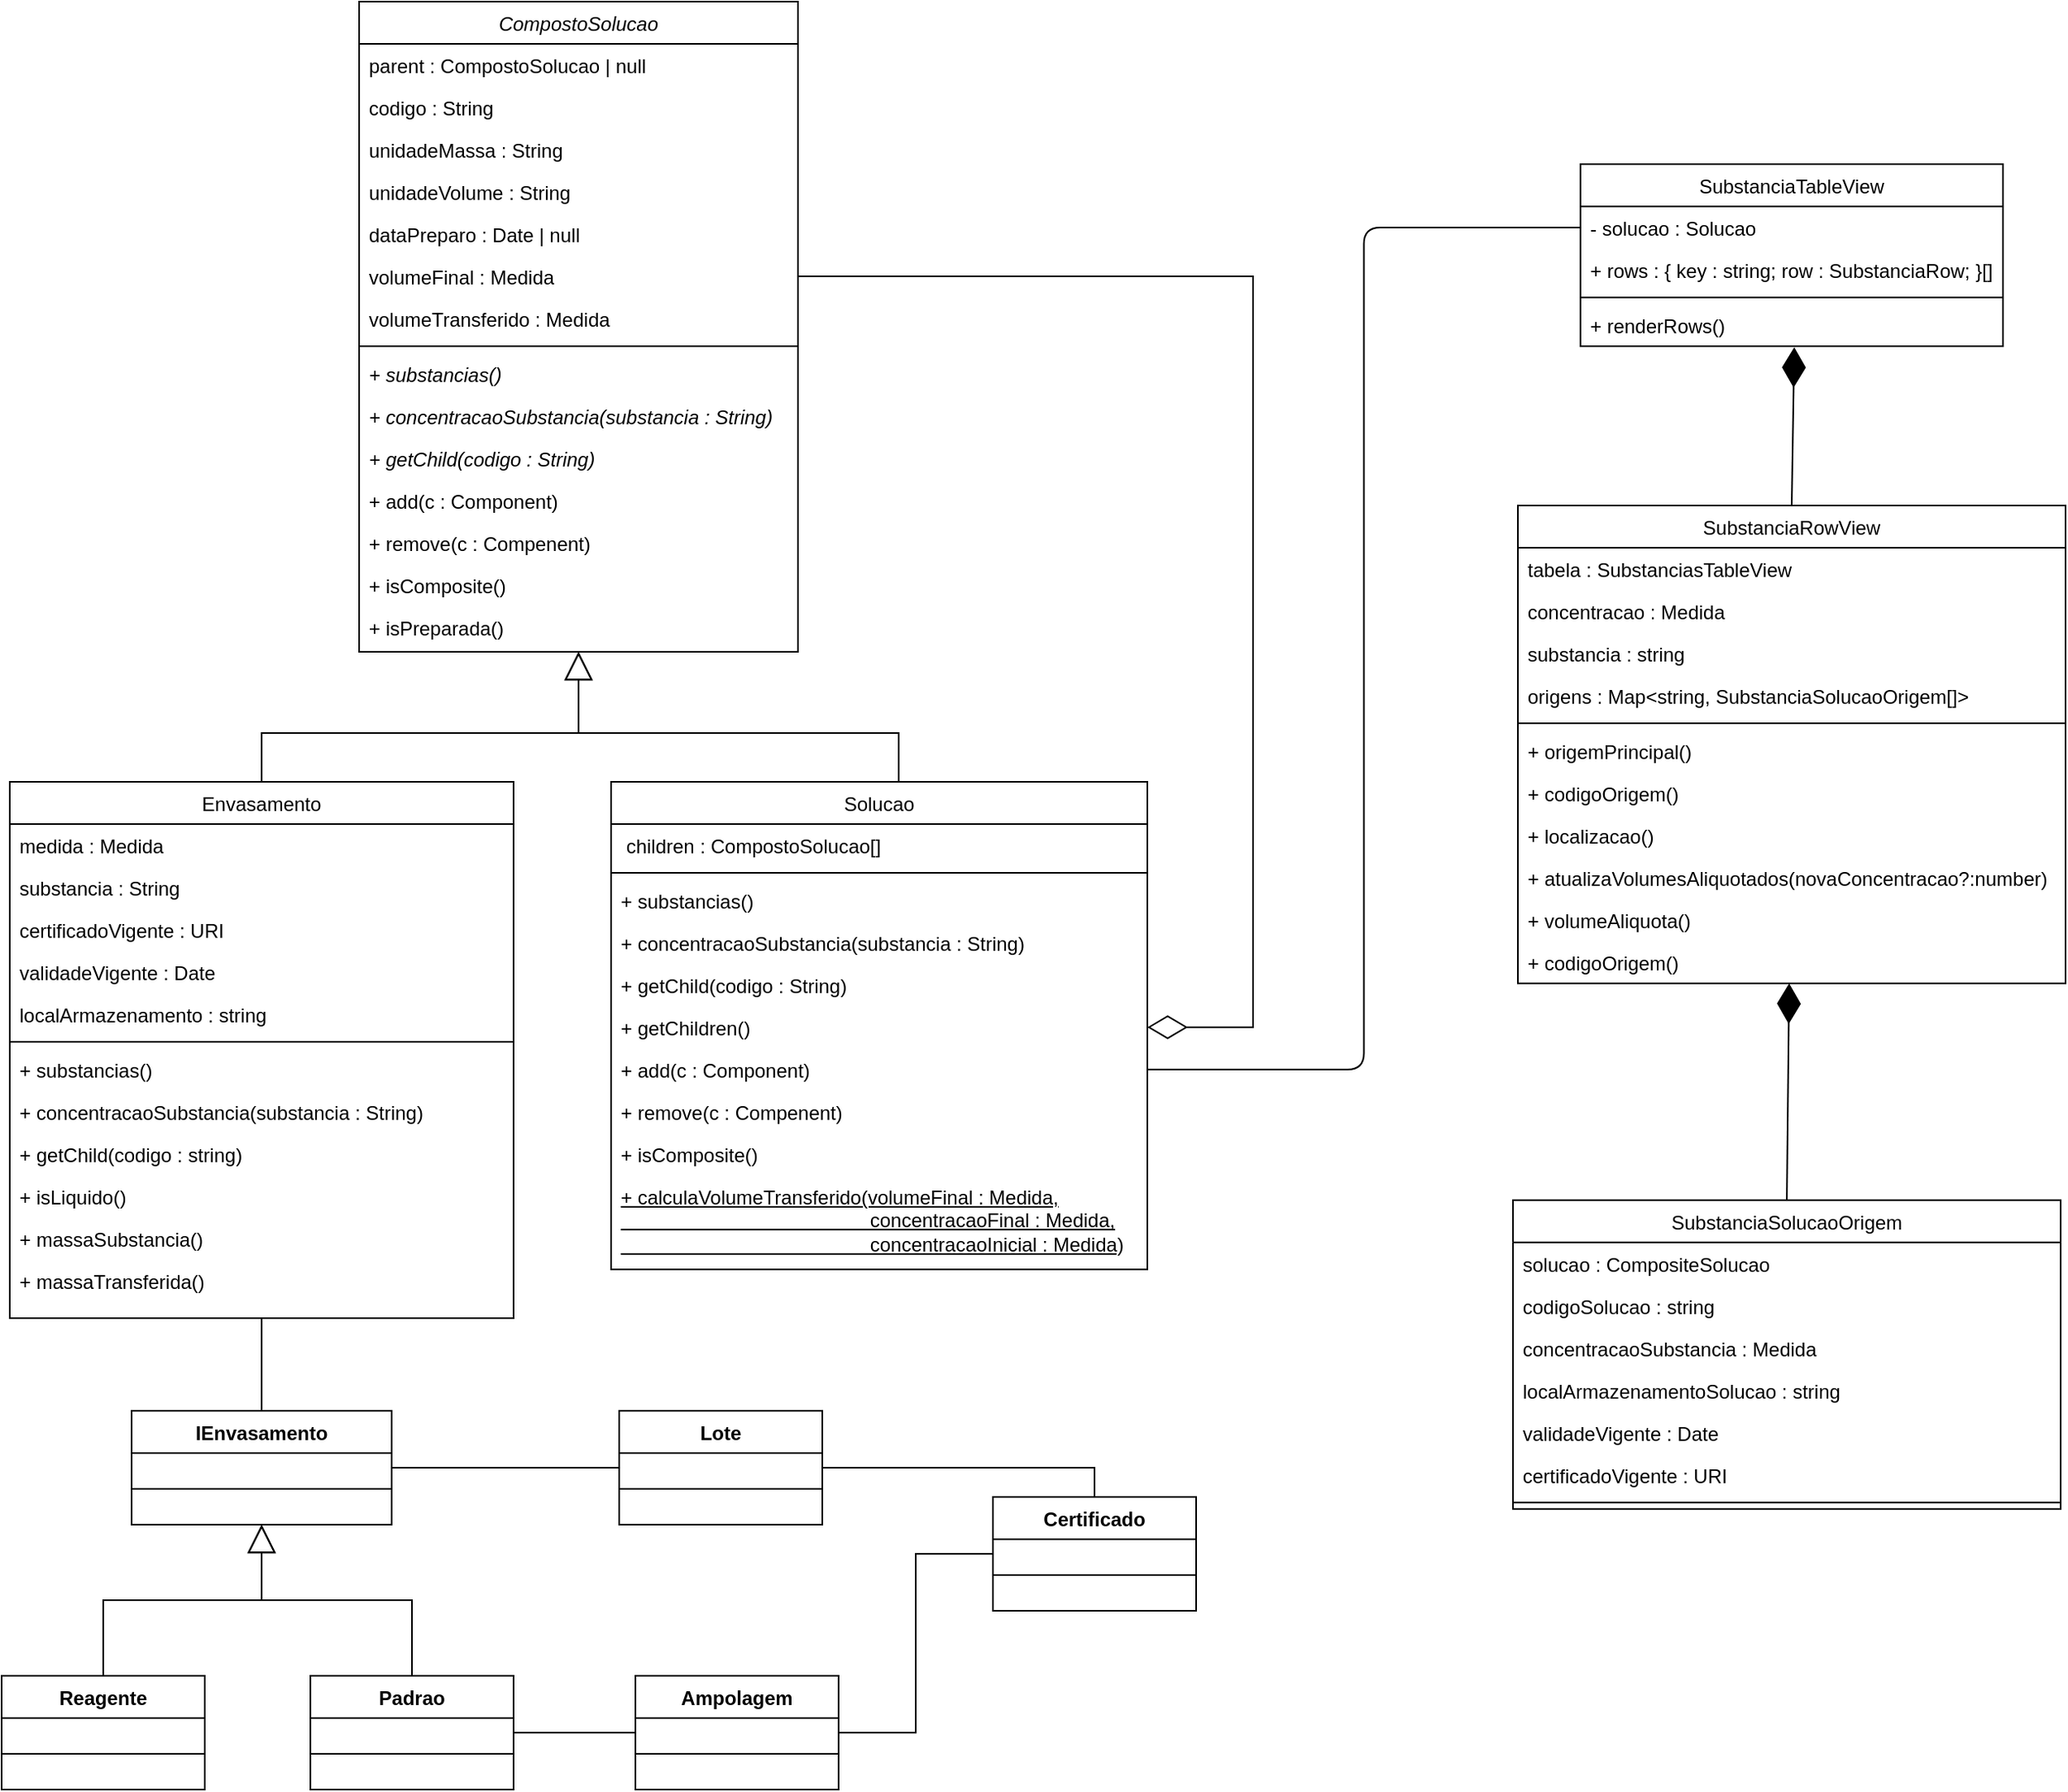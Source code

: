 <mxfile version="13.8.1" type="github">
  <diagram id="C5RBs43oDa-KdzZeNtuy" name="Page-1">
    <mxGraphModel dx="2274" dy="813" grid="1" gridSize="10" guides="1" tooltips="1" connect="1" arrows="1" fold="1" page="1" pageScale="1" pageWidth="827" pageHeight="1169" math="0" shadow="0">
      <root>
        <mxCell id="WIyWlLk6GJQsqaUBKTNV-0" />
        <mxCell id="WIyWlLk6GJQsqaUBKTNV-1" parent="WIyWlLk6GJQsqaUBKTNV-0" />
        <mxCell id="zkfFHV4jXpPFQw0GAbJ--12" value="" style="endArrow=block;endSize=15;endFill=0;shadow=0;strokeWidth=1;rounded=0;elbow=vertical;exitX=0.5;exitY=0;exitDx=0;exitDy=0;edgeStyle=orthogonalEdgeStyle;" parent="WIyWlLk6GJQsqaUBKTNV-1" source="zkfFHV4jXpPFQw0GAbJ--6" target="zkfFHV4jXpPFQw0GAbJ--0" edge="1">
          <mxGeometry width="160" relative="1" as="geometry">
            <mxPoint x="200" y="203" as="sourcePoint" />
            <mxPoint x="200" y="203" as="targetPoint" />
            <Array as="points">
              <mxPoint x="-228" y="490" />
              <mxPoint x="-228" y="460" />
              <mxPoint x="-425" y="460" />
            </Array>
          </mxGeometry>
        </mxCell>
        <mxCell id="zkfFHV4jXpPFQw0GAbJ--16" value="" style="endArrow=block;endSize=15;endFill=0;shadow=0;strokeWidth=1;rounded=0;edgeStyle=elbowEdgeStyle;elbow=vertical;entryX=0.5;entryY=1;entryDx=0;entryDy=0;exitX=0.5;exitY=0;exitDx=0;exitDy=0;" parent="WIyWlLk6GJQsqaUBKTNV-1" source="zkfFHV4jXpPFQw0GAbJ--13" target="zkfFHV4jXpPFQw0GAbJ--0" edge="1">
          <mxGeometry width="160" relative="1" as="geometry">
            <mxPoint x="210" y="373" as="sourcePoint" />
            <mxPoint x="310" y="271" as="targetPoint" />
            <Array as="points">
              <mxPoint x="-460" y="460" />
              <mxPoint x="-560" y="570" />
              <mxPoint x="-510" y="450" />
              <mxPoint x="-170" y="60" />
              <mxPoint x="-175" y="100" />
              <mxPoint x="-250" y="70" />
              <mxPoint x="-400" y="100" />
              <mxPoint x="-380" y="390" />
              <mxPoint x="-370" y="210" />
            </Array>
          </mxGeometry>
        </mxCell>
        <mxCell id="dKVEGYBqZScB1-h0YNm1-30" value="1" style="endArrow=none;html=1;endSize=12;startArrow=diamondThin;startSize=22;startFill=0;align=left;verticalAlign=bottom;entryX=1;entryY=0.5;entryDx=0;entryDy=0;exitX=1;exitY=0.5;exitDx=0;exitDy=0;noLabel=1;fontColor=none;endFill=0;rounded=0;edgeStyle=orthogonalEdgeStyle;" parent="WIyWlLk6GJQsqaUBKTNV-1" source="dKVEGYBqZScB1-h0YNm1-20" target="dKVEGYBqZScB1-h0YNm1-2" edge="1">
          <mxGeometry x="-1" y="3" relative="1" as="geometry">
            <mxPoint x="-380" y="600" as="sourcePoint" />
            <mxPoint x="-400" y="400" as="targetPoint" />
            <Array as="points">
              <mxPoint x="-10" y="641" />
              <mxPoint x="-10" y="179" />
            </Array>
          </mxGeometry>
        </mxCell>
        <mxCell id="zkfFHV4jXpPFQw0GAbJ--0" value="CompostoSolucao" style="swimlane;fontStyle=2;align=center;verticalAlign=top;childLayout=stackLayout;horizontal=1;startSize=26;horizontalStack=0;resizeParent=1;resizeLast=0;collapsible=1;marginBottom=0;rounded=0;shadow=0;strokeWidth=1;" parent="WIyWlLk6GJQsqaUBKTNV-1" vertex="1">
          <mxGeometry x="-560" y="10" width="270" height="400" as="geometry">
            <mxRectangle x="230" y="140" width="160" height="26" as="alternateBounds" />
          </mxGeometry>
        </mxCell>
        <mxCell id="zkfFHV4jXpPFQw0GAbJ--1" value="parent : CompostoSolucao | null" style="text;align=left;verticalAlign=top;spacingLeft=4;spacingRight=4;overflow=hidden;rotatable=0;points=[[0,0.5],[1,0.5]];portConstraint=eastwest;" parent="zkfFHV4jXpPFQw0GAbJ--0" vertex="1">
          <mxGeometry y="26" width="270" height="26" as="geometry" />
        </mxCell>
        <mxCell id="zkfFHV4jXpPFQw0GAbJ--2" value="codigo : String" style="text;align=left;verticalAlign=top;spacingLeft=4;spacingRight=4;overflow=hidden;rotatable=0;points=[[0,0.5],[1,0.5]];portConstraint=eastwest;rounded=0;shadow=0;html=0;" parent="zkfFHV4jXpPFQw0GAbJ--0" vertex="1">
          <mxGeometry y="52" width="270" height="26" as="geometry" />
        </mxCell>
        <mxCell id="zkfFHV4jXpPFQw0GAbJ--3" value="unidadeMassa : String" style="text;align=left;verticalAlign=top;spacingLeft=4;spacingRight=4;overflow=hidden;rotatable=0;points=[[0,0.5],[1,0.5]];portConstraint=eastwest;rounded=0;shadow=0;html=0;" parent="zkfFHV4jXpPFQw0GAbJ--0" vertex="1">
          <mxGeometry y="78" width="270" height="26" as="geometry" />
        </mxCell>
        <mxCell id="dKVEGYBqZScB1-h0YNm1-0" value="unidadeVolume : String" style="text;align=left;verticalAlign=top;spacingLeft=4;spacingRight=4;overflow=hidden;rotatable=0;points=[[0,0.5],[1,0.5]];portConstraint=eastwest;rounded=0;shadow=0;html=0;" parent="zkfFHV4jXpPFQw0GAbJ--0" vertex="1">
          <mxGeometry y="104" width="270" height="26" as="geometry" />
        </mxCell>
        <mxCell id="dKVEGYBqZScB1-h0YNm1-1" value="dataPreparo : Date | null" style="text;align=left;verticalAlign=top;spacingLeft=4;spacingRight=4;overflow=hidden;rotatable=0;points=[[0,0.5],[1,0.5]];portConstraint=eastwest;rounded=0;shadow=0;html=0;" parent="zkfFHV4jXpPFQw0GAbJ--0" vertex="1">
          <mxGeometry y="130" width="270" height="26" as="geometry" />
        </mxCell>
        <mxCell id="dKVEGYBqZScB1-h0YNm1-2" value="volumeFinal : Medida&#xa;" style="text;align=left;verticalAlign=top;spacingLeft=4;spacingRight=4;overflow=hidden;rotatable=0;points=[[0,0.5],[1,0.5]];portConstraint=eastwest;rounded=0;shadow=0;html=0;" parent="zkfFHV4jXpPFQw0GAbJ--0" vertex="1">
          <mxGeometry y="156" width="270" height="26" as="geometry" />
        </mxCell>
        <mxCell id="dKVEGYBqZScB1-h0YNm1-3" value="volumeTransferido : Medida" style="text;align=left;verticalAlign=top;spacingLeft=4;spacingRight=4;overflow=hidden;rotatable=0;points=[[0,0.5],[1,0.5]];portConstraint=eastwest;rounded=0;shadow=0;html=0;" parent="zkfFHV4jXpPFQw0GAbJ--0" vertex="1">
          <mxGeometry y="182" width="270" height="26" as="geometry" />
        </mxCell>
        <mxCell id="zkfFHV4jXpPFQw0GAbJ--4" value="" style="line;html=1;strokeWidth=1;align=left;verticalAlign=middle;spacingTop=-1;spacingLeft=3;spacingRight=3;rotatable=0;labelPosition=right;points=[];portConstraint=eastwest;" parent="zkfFHV4jXpPFQw0GAbJ--0" vertex="1">
          <mxGeometry y="208" width="270" height="8" as="geometry" />
        </mxCell>
        <mxCell id="dKVEGYBqZScB1-h0YNm1-5" value="+ substancias()" style="text;align=left;verticalAlign=top;spacingLeft=4;spacingRight=4;overflow=hidden;rotatable=0;points=[[0,0.5],[1,0.5]];portConstraint=eastwest;rounded=0;shadow=0;html=0;fontStyle=2" parent="zkfFHV4jXpPFQw0GAbJ--0" vertex="1">
          <mxGeometry y="216" width="270" height="26" as="geometry" />
        </mxCell>
        <mxCell id="dKVEGYBqZScB1-h0YNm1-6" value="+ concentracaoSubstancia(substancia : String)&#xa;" style="text;align=left;verticalAlign=top;spacingLeft=4;spacingRight=4;overflow=hidden;rotatable=0;points=[[0,0.5],[1,0.5]];portConstraint=eastwest;rounded=0;shadow=0;html=0;fontStyle=2" parent="zkfFHV4jXpPFQw0GAbJ--0" vertex="1">
          <mxGeometry y="242" width="270" height="26" as="geometry" />
        </mxCell>
        <mxCell id="dKVEGYBqZScB1-h0YNm1-7" value="+ getChild(codigo : String)&#xa;" style="text;align=left;verticalAlign=top;spacingLeft=4;spacingRight=4;overflow=hidden;rotatable=0;points=[[0,0.5],[1,0.5]];portConstraint=eastwest;rounded=0;shadow=0;html=0;fontStyle=2" parent="zkfFHV4jXpPFQw0GAbJ--0" vertex="1">
          <mxGeometry y="268" width="270" height="26" as="geometry" />
        </mxCell>
        <mxCell id="dKVEGYBqZScB1-h0YNm1-8" value="+ add(c : Component)&#xa;" style="text;align=left;verticalAlign=top;spacingLeft=4;spacingRight=4;overflow=hidden;rotatable=0;points=[[0,0.5],[1,0.5]];portConstraint=eastwest;rounded=0;shadow=0;html=0;" parent="zkfFHV4jXpPFQw0GAbJ--0" vertex="1">
          <mxGeometry y="294" width="270" height="26" as="geometry" />
        </mxCell>
        <mxCell id="dKVEGYBqZScB1-h0YNm1-9" value="+ remove(c : Compenent)" style="text;align=left;verticalAlign=top;spacingLeft=4;spacingRight=4;overflow=hidden;rotatable=0;points=[[0,0.5],[1,0.5]];portConstraint=eastwest;rounded=0;shadow=0;html=0;" parent="zkfFHV4jXpPFQw0GAbJ--0" vertex="1">
          <mxGeometry y="320" width="270" height="26" as="geometry" />
        </mxCell>
        <mxCell id="dKVEGYBqZScB1-h0YNm1-10" value="+ isComposite()" style="text;align=left;verticalAlign=top;spacingLeft=4;spacingRight=4;overflow=hidden;rotatable=0;points=[[0,0.5],[1,0.5]];portConstraint=eastwest;rounded=0;shadow=0;html=0;" parent="zkfFHV4jXpPFQw0GAbJ--0" vertex="1">
          <mxGeometry y="346" width="270" height="26" as="geometry" />
        </mxCell>
        <mxCell id="dKVEGYBqZScB1-h0YNm1-11" value="+ isPreparada()" style="text;align=left;verticalAlign=top;spacingLeft=4;spacingRight=4;overflow=hidden;rotatable=0;points=[[0,0.5],[1,0.5]];portConstraint=eastwest;rounded=0;shadow=0;html=0;" parent="zkfFHV4jXpPFQw0GAbJ--0" vertex="1">
          <mxGeometry y="372" width="270" height="26" as="geometry" />
        </mxCell>
        <mxCell id="dKVEGYBqZScB1-h0YNm1-38" value="" style="endArrow=none;html=1;fontColor=none;entryX=0;entryY=0.5;entryDx=0;entryDy=0;exitX=1;exitY=0.5;exitDx=0;exitDy=0;edgeStyle=orthogonalEdgeStyle;" parent="WIyWlLk6GJQsqaUBKTNV-1" source="dKVEGYBqZScB1-h0YNm1-21" target="dKVEGYBqZScB1-h0YNm1-35" edge="1">
          <mxGeometry width="50" height="50" relative="1" as="geometry">
            <mxPoint x="180" y="310" as="sourcePoint" />
            <mxPoint x="-50" y="120" as="targetPoint" />
          </mxGeometry>
        </mxCell>
        <mxCell id="dKVEGYBqZScB1-h0YNm1-45" value="1" style="endArrow=none;html=1;endSize=12;startArrow=diamondThin;startSize=22;startFill=1;align=left;verticalAlign=bottom;exitX=0.506;exitY=1.022;exitDx=0;exitDy=0;entryX=0.5;entryY=0;entryDx=0;entryDy=0;exitPerimeter=0;rounded=0;noLabel=1;fontColor=none;endFill=0;" parent="WIyWlLk6GJQsqaUBKTNV-1" source="dKVEGYBqZScB1-h0YNm1-39" target="dKVEGYBqZScB1-h0YNm1-40" edge="1">
          <mxGeometry x="-1" y="3" relative="1" as="geometry">
            <mxPoint x="-90" y="380" as="sourcePoint" />
            <mxPoint x="70" y="380" as="targetPoint" />
          </mxGeometry>
        </mxCell>
        <mxCell id="dKVEGYBqZScB1-h0YNm1-34" value="SubstanciaTableView" style="swimlane;fontStyle=0;align=center;verticalAlign=top;childLayout=stackLayout;horizontal=1;startSize=26;horizontalStack=0;resizeParent=1;resizeParentMax=0;resizeLast=0;collapsible=1;marginBottom=0;glass=0;fontColor=none;perimeterSpacing=0;labelBorderColor=none;" parent="WIyWlLk6GJQsqaUBKTNV-1" vertex="1">
          <mxGeometry x="191.5" y="110" width="260" height="112" as="geometry" />
        </mxCell>
        <mxCell id="dKVEGYBqZScB1-h0YNm1-35" value="- solucao : Solucao" style="text;strokeColor=none;fillColor=none;align=left;verticalAlign=top;spacingLeft=4;spacingRight=4;overflow=hidden;rotatable=0;points=[[0,0.5],[1,0.5]];portConstraint=eastwest;" parent="dKVEGYBqZScB1-h0YNm1-34" vertex="1">
          <mxGeometry y="26" width="260" height="26" as="geometry" />
        </mxCell>
        <mxCell id="dKVEGYBqZScB1-h0YNm1-37" value="+ rows : { key : string; row : SubstanciaRow; }[]" style="text;strokeColor=none;fillColor=none;align=left;verticalAlign=top;spacingLeft=4;spacingRight=4;overflow=hidden;rotatable=0;points=[[0,0.5],[1,0.5]];portConstraint=eastwest;" parent="dKVEGYBqZScB1-h0YNm1-34" vertex="1">
          <mxGeometry y="52" width="260" height="26" as="geometry" />
        </mxCell>
        <mxCell id="dKVEGYBqZScB1-h0YNm1-36" value="" style="line;strokeWidth=1;fillColor=none;align=left;verticalAlign=middle;spacingTop=-1;spacingLeft=3;spacingRight=3;rotatable=0;labelPosition=right;points=[];portConstraint=eastwest;" parent="dKVEGYBqZScB1-h0YNm1-34" vertex="1">
          <mxGeometry y="78" width="260" height="8" as="geometry" />
        </mxCell>
        <mxCell id="dKVEGYBqZScB1-h0YNm1-39" value="+ renderRows()" style="text;strokeColor=none;fillColor=none;align=left;verticalAlign=top;spacingLeft=4;spacingRight=4;overflow=hidden;rotatable=0;points=[[0,0.5],[1,0.5]];portConstraint=eastwest;" parent="dKVEGYBqZScB1-h0YNm1-34" vertex="1">
          <mxGeometry y="86" width="260" height="26" as="geometry" />
        </mxCell>
        <mxCell id="dKVEGYBqZScB1-h0YNm1-40" value="SubstanciaRowView" style="swimlane;fontStyle=0;align=center;verticalAlign=top;childLayout=stackLayout;horizontal=1;startSize=26;horizontalStack=0;resizeParent=1;resizeParentMax=0;resizeLast=0;collapsible=1;marginBottom=0;glass=0;fontColor=none;perimeterSpacing=0;labelBorderColor=none;" parent="WIyWlLk6GJQsqaUBKTNV-1" vertex="1">
          <mxGeometry x="153" y="320" width="337" height="294" as="geometry" />
        </mxCell>
        <mxCell id="dKVEGYBqZScB1-h0YNm1-41" value="tabela : SubstanciasTableView" style="text;strokeColor=none;fillColor=none;align=left;verticalAlign=top;spacingLeft=4;spacingRight=4;overflow=hidden;rotatable=0;points=[[0,0.5],[1,0.5]];portConstraint=eastwest;" parent="dKVEGYBqZScB1-h0YNm1-40" vertex="1">
          <mxGeometry y="26" width="337" height="26" as="geometry" />
        </mxCell>
        <mxCell id="dKVEGYBqZScB1-h0YNm1-42" value="concentracao : Medida&#xa;" style="text;strokeColor=none;fillColor=none;align=left;verticalAlign=top;spacingLeft=4;spacingRight=4;overflow=hidden;rotatable=0;points=[[0,0.5],[1,0.5]];portConstraint=eastwest;" parent="dKVEGYBqZScB1-h0YNm1-40" vertex="1">
          <mxGeometry y="52" width="337" height="26" as="geometry" />
        </mxCell>
        <mxCell id="dKVEGYBqZScB1-h0YNm1-46" value="substancia : string" style="text;strokeColor=none;fillColor=none;align=left;verticalAlign=top;spacingLeft=4;spacingRight=4;overflow=hidden;rotatable=0;points=[[0,0.5],[1,0.5]];portConstraint=eastwest;" parent="dKVEGYBqZScB1-h0YNm1-40" vertex="1">
          <mxGeometry y="78" width="337" height="26" as="geometry" />
        </mxCell>
        <mxCell id="dKVEGYBqZScB1-h0YNm1-47" value="origens : Map&lt;string, SubstanciaSolucaoOrigem[]&gt;" style="text;strokeColor=none;fillColor=none;align=left;verticalAlign=top;spacingLeft=4;spacingRight=4;overflow=hidden;rotatable=0;points=[[0,0.5],[1,0.5]];portConstraint=eastwest;" parent="dKVEGYBqZScB1-h0YNm1-40" vertex="1">
          <mxGeometry y="104" width="337" height="26" as="geometry" />
        </mxCell>
        <mxCell id="dKVEGYBqZScB1-h0YNm1-43" value="" style="line;strokeWidth=1;fillColor=none;align=left;verticalAlign=middle;spacingTop=-1;spacingLeft=3;spacingRight=3;rotatable=0;labelPosition=right;points=[];portConstraint=eastwest;" parent="dKVEGYBqZScB1-h0YNm1-40" vertex="1">
          <mxGeometry y="130" width="337" height="8" as="geometry" />
        </mxCell>
        <mxCell id="dKVEGYBqZScB1-h0YNm1-44" value="+ origemPrincipal()" style="text;strokeColor=none;fillColor=none;align=left;verticalAlign=top;spacingLeft=4;spacingRight=4;overflow=hidden;rotatable=0;points=[[0,0.5],[1,0.5]];portConstraint=eastwest;" parent="dKVEGYBqZScB1-h0YNm1-40" vertex="1">
          <mxGeometry y="138" width="337" height="26" as="geometry" />
        </mxCell>
        <mxCell id="dKVEGYBqZScB1-h0YNm1-48" value="+ codigoOrigem()" style="text;strokeColor=none;fillColor=none;align=left;verticalAlign=top;spacingLeft=4;spacingRight=4;overflow=hidden;rotatable=0;points=[[0,0.5],[1,0.5]];portConstraint=eastwest;" parent="dKVEGYBqZScB1-h0YNm1-40" vertex="1">
          <mxGeometry y="164" width="337" height="26" as="geometry" />
        </mxCell>
        <mxCell id="dKVEGYBqZScB1-h0YNm1-49" value="+ localizacao()" style="text;strokeColor=none;fillColor=none;align=left;verticalAlign=top;spacingLeft=4;spacingRight=4;overflow=hidden;rotatable=0;points=[[0,0.5],[1,0.5]];portConstraint=eastwest;" parent="dKVEGYBqZScB1-h0YNm1-40" vertex="1">
          <mxGeometry y="190" width="337" height="26" as="geometry" />
        </mxCell>
        <mxCell id="dKVEGYBqZScB1-h0YNm1-50" value="+ atualizaVolumesAliquotados(novaConcentracao?:number)" style="text;strokeColor=none;fillColor=none;align=left;verticalAlign=top;spacingLeft=4;spacingRight=4;overflow=hidden;rotatable=0;points=[[0,0.5],[1,0.5]];portConstraint=eastwest;" parent="dKVEGYBqZScB1-h0YNm1-40" vertex="1">
          <mxGeometry y="216" width="337" height="26" as="geometry" />
        </mxCell>
        <mxCell id="dKVEGYBqZScB1-h0YNm1-51" value="+ volumeAliquota()" style="text;strokeColor=none;fillColor=none;align=left;verticalAlign=top;spacingLeft=4;spacingRight=4;overflow=hidden;rotatable=0;points=[[0,0.5],[1,0.5]];portConstraint=eastwest;" parent="dKVEGYBqZScB1-h0YNm1-40" vertex="1">
          <mxGeometry y="242" width="337" height="26" as="geometry" />
        </mxCell>
        <mxCell id="dKVEGYBqZScB1-h0YNm1-52" value="+ codigoOrigem()" style="text;strokeColor=none;fillColor=none;align=left;verticalAlign=top;spacingLeft=4;spacingRight=4;overflow=hidden;rotatable=0;points=[[0,0.5],[1,0.5]];portConstraint=eastwest;" parent="dKVEGYBqZScB1-h0YNm1-40" vertex="1">
          <mxGeometry y="268" width="337" height="26" as="geometry" />
        </mxCell>
        <mxCell id="dKVEGYBqZScB1-h0YNm1-53" value="1" style="endArrow=none;html=1;endSize=12;startArrow=diamondThin;startSize=22;startFill=1;align=left;verticalAlign=bottom;entryX=0.5;entryY=0;entryDx=0;entryDy=0;rounded=0;noLabel=1;fontColor=none;endFill=0;" parent="WIyWlLk6GJQsqaUBKTNV-1" source="dKVEGYBqZScB1-h0YNm1-40" target="dKVEGYBqZScB1-h0YNm1-54" edge="1">
          <mxGeometry x="-1" y="3" relative="1" as="geometry">
            <mxPoint x="319" y="640" as="sourcePoint" />
            <mxPoint x="67" y="807.43" as="targetPoint" />
          </mxGeometry>
        </mxCell>
        <mxCell id="dKVEGYBqZScB1-h0YNm1-54" value="SubstanciaSolucaoOrigem" style="swimlane;fontStyle=0;align=center;verticalAlign=top;childLayout=stackLayout;horizontal=1;startSize=26;horizontalStack=0;resizeParent=1;resizeParentMax=0;resizeLast=0;collapsible=1;marginBottom=0;glass=0;fontColor=none;perimeterSpacing=0;labelBorderColor=none;" parent="WIyWlLk6GJQsqaUBKTNV-1" vertex="1">
          <mxGeometry x="150" y="747.43" width="337" height="190" as="geometry" />
        </mxCell>
        <mxCell id="dKVEGYBqZScB1-h0YNm1-55" value="solucao : CompositeSolucao" style="text;strokeColor=none;fillColor=none;align=left;verticalAlign=top;spacingLeft=4;spacingRight=4;overflow=hidden;rotatable=0;points=[[0,0.5],[1,0.5]];portConstraint=eastwest;" parent="dKVEGYBqZScB1-h0YNm1-54" vertex="1">
          <mxGeometry y="26" width="337" height="26" as="geometry" />
        </mxCell>
        <mxCell id="dKVEGYBqZScB1-h0YNm1-56" value="codigoSolucao : string" style="text;strokeColor=none;fillColor=none;align=left;verticalAlign=top;spacingLeft=4;spacingRight=4;overflow=hidden;rotatable=0;points=[[0,0.5],[1,0.5]];portConstraint=eastwest;" parent="dKVEGYBqZScB1-h0YNm1-54" vertex="1">
          <mxGeometry y="52" width="337" height="26" as="geometry" />
        </mxCell>
        <mxCell id="dKVEGYBqZScB1-h0YNm1-57" value="concentracaoSubstancia : Medida" style="text;strokeColor=none;fillColor=none;align=left;verticalAlign=top;spacingLeft=4;spacingRight=4;overflow=hidden;rotatable=0;points=[[0,0.5],[1,0.5]];portConstraint=eastwest;" parent="dKVEGYBqZScB1-h0YNm1-54" vertex="1">
          <mxGeometry y="78" width="337" height="26" as="geometry" />
        </mxCell>
        <mxCell id="dKVEGYBqZScB1-h0YNm1-58" value="localArmazenamentoSolucao : string" style="text;strokeColor=none;fillColor=none;align=left;verticalAlign=top;spacingLeft=4;spacingRight=4;overflow=hidden;rotatable=0;points=[[0,0.5],[1,0.5]];portConstraint=eastwest;" parent="dKVEGYBqZScB1-h0YNm1-54" vertex="1">
          <mxGeometry y="104" width="337" height="26" as="geometry" />
        </mxCell>
        <mxCell id="3FNIZhHQCetzftCJr31p-0" value="validadeVigente : Date" style="text;strokeColor=none;fillColor=none;align=left;verticalAlign=top;spacingLeft=4;spacingRight=4;overflow=hidden;rotatable=0;points=[[0,0.5],[1,0.5]];portConstraint=eastwest;" parent="dKVEGYBqZScB1-h0YNm1-54" vertex="1">
          <mxGeometry y="130" width="337" height="26" as="geometry" />
        </mxCell>
        <mxCell id="3FNIZhHQCetzftCJr31p-1" value="certificadoVigente : URI" style="text;strokeColor=none;fillColor=none;align=left;verticalAlign=top;spacingLeft=4;spacingRight=4;overflow=hidden;rotatable=0;points=[[0,0.5],[1,0.5]];portConstraint=eastwest;" parent="dKVEGYBqZScB1-h0YNm1-54" vertex="1">
          <mxGeometry y="156" width="337" height="26" as="geometry" />
        </mxCell>
        <mxCell id="dKVEGYBqZScB1-h0YNm1-59" value="" style="line;strokeWidth=1;fillColor=none;align=left;verticalAlign=middle;spacingTop=-1;spacingLeft=3;spacingRight=3;rotatable=0;labelPosition=right;points=[];portConstraint=eastwest;" parent="dKVEGYBqZScB1-h0YNm1-54" vertex="1">
          <mxGeometry y="182" width="337" height="8" as="geometry" />
        </mxCell>
        <mxCell id="zkfFHV4jXpPFQw0GAbJ--6" value="Solucao" style="swimlane;fontStyle=0;align=center;verticalAlign=top;childLayout=stackLayout;horizontal=1;startSize=26;horizontalStack=0;resizeParent=1;resizeLast=0;collapsible=1;marginBottom=0;rounded=0;shadow=0;strokeWidth=1;" parent="WIyWlLk6GJQsqaUBKTNV-1" vertex="1">
          <mxGeometry x="-405" y="490" width="330" height="300" as="geometry">
            <mxRectangle x="130" y="380" width="160" height="26" as="alternateBounds" />
          </mxGeometry>
        </mxCell>
        <mxCell id="zkfFHV4jXpPFQw0GAbJ--7" value=" children : CompostoSolucao[]" style="text;align=left;verticalAlign=top;spacingLeft=4;spacingRight=4;overflow=hidden;rotatable=0;points=[[0,0.5],[1,0.5]];portConstraint=eastwest;" parent="zkfFHV4jXpPFQw0GAbJ--6" vertex="1">
          <mxGeometry y="26" width="330" height="26" as="geometry" />
        </mxCell>
        <mxCell id="zkfFHV4jXpPFQw0GAbJ--9" value="" style="line;html=1;strokeWidth=1;align=left;verticalAlign=middle;spacingTop=-1;spacingLeft=3;spacingRight=3;rotatable=0;labelPosition=right;points=[];portConstraint=eastwest;" parent="zkfFHV4jXpPFQw0GAbJ--6" vertex="1">
          <mxGeometry y="52" width="330" height="8" as="geometry" />
        </mxCell>
        <mxCell id="zkfFHV4jXpPFQw0GAbJ--8" value="+ substancias()" style="text;align=left;verticalAlign=top;spacingLeft=4;spacingRight=4;overflow=hidden;rotatable=0;points=[[0,0.5],[1,0.5]];portConstraint=eastwest;rounded=0;shadow=0;html=0;" parent="zkfFHV4jXpPFQw0GAbJ--6" vertex="1">
          <mxGeometry y="60" width="330" height="26" as="geometry" />
        </mxCell>
        <mxCell id="zkfFHV4jXpPFQw0GAbJ--10" value="+ concentracaoSubstancia(substancia : String)" style="text;align=left;verticalAlign=top;spacingLeft=4;spacingRight=4;overflow=hidden;rotatable=0;points=[[0,0.5],[1,0.5]];portConstraint=eastwest;fontStyle=0" parent="zkfFHV4jXpPFQw0GAbJ--6" vertex="1">
          <mxGeometry y="86" width="330" height="26" as="geometry" />
        </mxCell>
        <mxCell id="zkfFHV4jXpPFQw0GAbJ--11" value="+ getChild(codigo : String)" style="text;align=left;verticalAlign=top;spacingLeft=4;spacingRight=4;overflow=hidden;rotatable=0;points=[[0,0.5],[1,0.5]];portConstraint=eastwest;" parent="zkfFHV4jXpPFQw0GAbJ--6" vertex="1">
          <mxGeometry y="112" width="330" height="26" as="geometry" />
        </mxCell>
        <mxCell id="dKVEGYBqZScB1-h0YNm1-20" value="+ getChildren()" style="text;align=left;verticalAlign=top;spacingLeft=4;spacingRight=4;overflow=hidden;rotatable=0;points=[[0,0.5],[1,0.5]];portConstraint=eastwest;" parent="zkfFHV4jXpPFQw0GAbJ--6" vertex="1">
          <mxGeometry y="138" width="330" height="26" as="geometry" />
        </mxCell>
        <mxCell id="dKVEGYBqZScB1-h0YNm1-21" value="+ add(c : Component)&#xa;" style="text;align=left;verticalAlign=top;spacingLeft=4;spacingRight=4;overflow=hidden;rotatable=0;points=[[0,0.5],[1,0.5]];portConstraint=eastwest;rounded=0;shadow=0;html=0;" parent="zkfFHV4jXpPFQw0GAbJ--6" vertex="1">
          <mxGeometry y="164" width="330" height="26" as="geometry" />
        </mxCell>
        <mxCell id="dKVEGYBqZScB1-h0YNm1-22" value="+ remove(c : Compenent)" style="text;align=left;verticalAlign=top;spacingLeft=4;spacingRight=4;overflow=hidden;rotatable=0;points=[[0,0.5],[1,0.5]];portConstraint=eastwest;fontStyle=0" parent="zkfFHV4jXpPFQw0GAbJ--6" vertex="1">
          <mxGeometry y="190" width="330" height="26" as="geometry" />
        </mxCell>
        <mxCell id="dKVEGYBqZScB1-h0YNm1-23" value="+ isComposite()&#xa;" style="text;align=left;verticalAlign=top;spacingLeft=4;spacingRight=4;overflow=hidden;rotatable=0;points=[[0,0.5],[1,0.5]];portConstraint=eastwest;" parent="zkfFHV4jXpPFQw0GAbJ--6" vertex="1">
          <mxGeometry y="216" width="330" height="26" as="geometry" />
        </mxCell>
        <mxCell id="dKVEGYBqZScB1-h0YNm1-24" value="+ calculaVolumeTransferido(volumeFinal : Medida,&#xa;                                              concentracaoFinal : Medida,&#xa;                                              concentracaoInicial : Medida)" style="text;align=left;verticalAlign=top;spacingLeft=4;spacingRight=4;overflow=hidden;rotatable=0;points=[[0,0.5],[1,0.5]];portConstraint=eastwest;glass=1;whiteSpace=wrap;fontStyle=4" parent="zkfFHV4jXpPFQw0GAbJ--6" vertex="1">
          <mxGeometry y="242" width="330" height="48" as="geometry" />
        </mxCell>
        <mxCell id="zkfFHV4jXpPFQw0GAbJ--13" value="Envasamento" style="swimlane;fontStyle=0;align=center;verticalAlign=top;childLayout=stackLayout;horizontal=1;startSize=26;horizontalStack=0;resizeParent=1;resizeLast=0;collapsible=1;marginBottom=0;rounded=0;shadow=0;strokeWidth=1;" parent="WIyWlLk6GJQsqaUBKTNV-1" vertex="1">
          <mxGeometry x="-775" y="490" width="310" height="330" as="geometry">
            <mxRectangle x="340" y="380" width="170" height="26" as="alternateBounds" />
          </mxGeometry>
        </mxCell>
        <mxCell id="dKVEGYBqZScB1-h0YNm1-13" value="medida : Medida" style="text;align=left;verticalAlign=top;spacingLeft=4;spacingRight=4;overflow=hidden;rotatable=0;points=[[0,0.5],[1,0.5]];portConstraint=eastwest;" parent="zkfFHV4jXpPFQw0GAbJ--13" vertex="1">
          <mxGeometry y="26" width="310" height="26" as="geometry" />
        </mxCell>
        <mxCell id="zkfFHV4jXpPFQw0GAbJ--14" value="substancia : String" style="text;align=left;verticalAlign=top;spacingLeft=4;spacingRight=4;overflow=hidden;rotatable=0;points=[[0,0.5],[1,0.5]];portConstraint=eastwest;" parent="zkfFHV4jXpPFQw0GAbJ--13" vertex="1">
          <mxGeometry y="52" width="310" height="26" as="geometry" />
        </mxCell>
        <mxCell id="3FNIZhHQCetzftCJr31p-5" value="certificadoVigente : URI" style="text;strokeColor=none;fillColor=none;align=left;verticalAlign=top;spacingLeft=4;spacingRight=4;overflow=hidden;rotatable=0;points=[[0,0.5],[1,0.5]];portConstraint=eastwest;" parent="zkfFHV4jXpPFQw0GAbJ--13" vertex="1">
          <mxGeometry y="78" width="310" height="26" as="geometry" />
        </mxCell>
        <mxCell id="3FNIZhHQCetzftCJr31p-6" value="validadeVigente : Date" style="text;strokeColor=none;fillColor=none;align=left;verticalAlign=top;spacingLeft=4;spacingRight=4;overflow=hidden;rotatable=0;points=[[0,0.5],[1,0.5]];portConstraint=eastwest;" parent="zkfFHV4jXpPFQw0GAbJ--13" vertex="1">
          <mxGeometry y="104" width="310" height="26" as="geometry" />
        </mxCell>
        <mxCell id="3FNIZhHQCetzftCJr31p-7" value="localArmazenamento : string" style="text;strokeColor=none;fillColor=none;align=left;verticalAlign=top;spacingLeft=4;spacingRight=4;overflow=hidden;rotatable=0;points=[[0,0.5],[1,0.5]];portConstraint=eastwest;" parent="zkfFHV4jXpPFQw0GAbJ--13" vertex="1">
          <mxGeometry y="130" width="310" height="26" as="geometry" />
        </mxCell>
        <mxCell id="zkfFHV4jXpPFQw0GAbJ--15" value="" style="line;html=1;strokeWidth=1;align=left;verticalAlign=middle;spacingTop=-1;spacingLeft=3;spacingRight=3;rotatable=0;labelPosition=right;points=[];portConstraint=eastwest;" parent="zkfFHV4jXpPFQw0GAbJ--13" vertex="1">
          <mxGeometry y="156" width="310" height="8" as="geometry" />
        </mxCell>
        <mxCell id="dKVEGYBqZScB1-h0YNm1-14" value="+ substancias()" style="text;align=left;verticalAlign=top;spacingLeft=4;spacingRight=4;overflow=hidden;rotatable=0;points=[[0,0.5],[1,0.5]];portConstraint=eastwest;" parent="zkfFHV4jXpPFQw0GAbJ--13" vertex="1">
          <mxGeometry y="164" width="310" height="26" as="geometry" />
        </mxCell>
        <mxCell id="dKVEGYBqZScB1-h0YNm1-15" value="+ concentracaoSubstancia(substancia : String)" style="text;align=left;verticalAlign=top;spacingLeft=4;spacingRight=4;overflow=hidden;rotatable=0;points=[[0,0.5],[1,0.5]];portConstraint=eastwest;" parent="zkfFHV4jXpPFQw0GAbJ--13" vertex="1">
          <mxGeometry y="190" width="310" height="26" as="geometry" />
        </mxCell>
        <mxCell id="dKVEGYBqZScB1-h0YNm1-16" value="+ getChild(codigo : string)" style="text;align=left;verticalAlign=top;spacingLeft=4;spacingRight=4;overflow=hidden;rotatable=0;points=[[0,0.5],[1,0.5]];portConstraint=eastwest;" parent="zkfFHV4jXpPFQw0GAbJ--13" vertex="1">
          <mxGeometry y="216" width="310" height="26" as="geometry" />
        </mxCell>
        <mxCell id="dKVEGYBqZScB1-h0YNm1-17" value="+ isLiquido()" style="text;align=left;verticalAlign=top;spacingLeft=4;spacingRight=4;overflow=hidden;rotatable=0;points=[[0,0.5],[1,0.5]];portConstraint=eastwest;" parent="zkfFHV4jXpPFQw0GAbJ--13" vertex="1">
          <mxGeometry y="242" width="310" height="26" as="geometry" />
        </mxCell>
        <mxCell id="dKVEGYBqZScB1-h0YNm1-18" value="+ massaSubstancia()" style="text;align=left;verticalAlign=top;spacingLeft=4;spacingRight=4;overflow=hidden;rotatable=0;points=[[0,0.5],[1,0.5]];portConstraint=eastwest;" parent="zkfFHV4jXpPFQw0GAbJ--13" vertex="1">
          <mxGeometry y="268" width="310" height="26" as="geometry" />
        </mxCell>
        <mxCell id="dKVEGYBqZScB1-h0YNm1-31" value="+ massaTransferida()" style="text;align=left;verticalAlign=top;spacingLeft=4;spacingRight=4;overflow=hidden;rotatable=0;points=[[0,0.5],[1,0.5]];portConstraint=eastwest;" parent="zkfFHV4jXpPFQw0GAbJ--13" vertex="1">
          <mxGeometry y="294" width="310" height="26" as="geometry" />
        </mxCell>
        <mxCell id="3FNIZhHQCetzftCJr31p-18" value="" style="endArrow=block;html=1;exitX=0.5;exitY=0;exitDx=0;exitDy=0;edgeStyle=orthogonalEdgeStyle;rounded=0;endFill=0;endSize=15;" parent="WIyWlLk6GJQsqaUBKTNV-1" source="3FNIZhHQCetzftCJr31p-12" target="3FNIZhHQCetzftCJr31p-20" edge="1">
          <mxGeometry width="50" height="50" relative="1" as="geometry">
            <mxPoint x="-450" y="810" as="sourcePoint" />
            <mxPoint x="-400" y="760" as="targetPoint" />
          </mxGeometry>
        </mxCell>
        <mxCell id="3FNIZhHQCetzftCJr31p-19" value="" style="endArrow=block;html=1;rounded=0;edgeStyle=orthogonalEdgeStyle;endFill=0;endSize=15;entryX=0.5;entryY=1;entryDx=0;entryDy=0;" parent="WIyWlLk6GJQsqaUBKTNV-1" source="3FNIZhHQCetzftCJr31p-38" target="3FNIZhHQCetzftCJr31p-20" edge="1">
          <mxGeometry width="50" height="50" relative="1" as="geometry">
            <mxPoint x="-525" y="1040" as="sourcePoint" />
            <mxPoint x="-630" y="910" as="targetPoint" />
          </mxGeometry>
        </mxCell>
        <mxCell id="3FNIZhHQCetzftCJr31p-20" value="IEnvasamento" style="swimlane;fontStyle=1;align=center;verticalAlign=top;childLayout=stackLayout;horizontal=1;startSize=26;horizontalStack=0;resizeParent=1;resizeParentMax=0;resizeLast=0;collapsible=1;marginBottom=0;" parent="WIyWlLk6GJQsqaUBKTNV-1" vertex="1">
          <mxGeometry x="-700" y="877" width="160" height="70" as="geometry" />
        </mxCell>
        <mxCell id="3FNIZhHQCetzftCJr31p-22" value="" style="line;strokeWidth=1;fillColor=none;align=left;verticalAlign=middle;spacingTop=-1;spacingLeft=3;spacingRight=3;rotatable=0;labelPosition=right;points=[];portConstraint=eastwest;" parent="3FNIZhHQCetzftCJr31p-20" vertex="1">
          <mxGeometry y="26" width="160" height="44" as="geometry" />
        </mxCell>
        <mxCell id="3FNIZhHQCetzftCJr31p-24" value="" style="endArrow=none;html=1;entryX=0.5;entryY=1;entryDx=0;entryDy=0;exitX=0.5;exitY=0;exitDx=0;exitDy=0;" parent="WIyWlLk6GJQsqaUBKTNV-1" source="3FNIZhHQCetzftCJr31p-20" target="zkfFHV4jXpPFQw0GAbJ--13" edge="1">
          <mxGeometry width="50" height="50" relative="1" as="geometry">
            <mxPoint x="-450" y="910" as="sourcePoint" />
            <mxPoint x="-400" y="860" as="targetPoint" />
          </mxGeometry>
        </mxCell>
        <mxCell id="3FNIZhHQCetzftCJr31p-12" value="Reagente" style="swimlane;fontStyle=1;align=center;verticalAlign=top;childLayout=stackLayout;horizontal=1;startSize=26;horizontalStack=0;resizeParent=1;resizeParentMax=0;resizeLast=0;collapsible=1;marginBottom=0;" parent="WIyWlLk6GJQsqaUBKTNV-1" vertex="1">
          <mxGeometry x="-780" y="1040" width="125" height="70" as="geometry" />
        </mxCell>
        <mxCell id="3FNIZhHQCetzftCJr31p-14" value="" style="line;strokeWidth=1;fillColor=none;align=left;verticalAlign=middle;spacingTop=-1;spacingLeft=3;spacingRight=3;rotatable=0;labelPosition=right;points=[];portConstraint=eastwest;" parent="3FNIZhHQCetzftCJr31p-12" vertex="1">
          <mxGeometry y="26" width="125" height="44" as="geometry" />
        </mxCell>
        <mxCell id="3FNIZhHQCetzftCJr31p-38" value="Padrao" style="swimlane;fontStyle=1;align=center;verticalAlign=top;childLayout=stackLayout;horizontal=1;startSize=26;horizontalStack=0;resizeParent=1;resizeParentMax=0;resizeLast=0;collapsible=1;marginBottom=0;" parent="WIyWlLk6GJQsqaUBKTNV-1" vertex="1">
          <mxGeometry x="-590" y="1040" width="125" height="70" as="geometry" />
        </mxCell>
        <mxCell id="3FNIZhHQCetzftCJr31p-39" value="" style="line;strokeWidth=1;fillColor=none;align=left;verticalAlign=middle;spacingTop=-1;spacingLeft=3;spacingRight=3;rotatable=0;labelPosition=right;points=[];portConstraint=eastwest;" parent="3FNIZhHQCetzftCJr31p-38" vertex="1">
          <mxGeometry y="26" width="125" height="44" as="geometry" />
        </mxCell>
        <mxCell id="3FNIZhHQCetzftCJr31p-42" value="" style="endArrow=none;html=1;entryX=0.5;entryY=0;entryDx=0;entryDy=0;exitX=1;exitY=0.5;exitDx=0;exitDy=0;edgeStyle=orthogonalEdgeStyle;rounded=0;" parent="WIyWlLk6GJQsqaUBKTNV-1" source="3FNIZhHQCetzftCJr31p-36" target="3FNIZhHQCetzftCJr31p-32" edge="1">
          <mxGeometry width="50" height="50" relative="1" as="geometry">
            <mxPoint x="-450" y="1110" as="sourcePoint" />
            <mxPoint x="-400" y="1060" as="targetPoint" />
          </mxGeometry>
        </mxCell>
        <mxCell id="3FNIZhHQCetzftCJr31p-45" value="" style="endArrow=none;html=1;entryX=0;entryY=0.5;entryDx=0;entryDy=0;exitX=1;exitY=0.5;exitDx=0;exitDy=0;rounded=0;edgeStyle=orthogonalEdgeStyle;" parent="WIyWlLk6GJQsqaUBKTNV-1" source="3FNIZhHQCetzftCJr31p-38" target="3FNIZhHQCetzftCJr31p-34" edge="1">
          <mxGeometry width="50" height="50" relative="1" as="geometry">
            <mxPoint x="-450" y="1110" as="sourcePoint" />
            <mxPoint x="-400" y="1060" as="targetPoint" />
          </mxGeometry>
        </mxCell>
        <mxCell id="3FNIZhHQCetzftCJr31p-48" value="" style="endArrow=none;html=1;entryX=0;entryY=0.5;entryDx=0;entryDy=0;exitX=1;exitY=0.5;exitDx=0;exitDy=0;edgeStyle=orthogonalEdgeStyle;rounded=0;" parent="WIyWlLk6GJQsqaUBKTNV-1" source="3FNIZhHQCetzftCJr31p-34" target="3FNIZhHQCetzftCJr31p-32" edge="1">
          <mxGeometry width="50" height="50" relative="1" as="geometry">
            <mxPoint x="-450" y="1110" as="sourcePoint" />
            <mxPoint x="-400" y="1060" as="targetPoint" />
          </mxGeometry>
        </mxCell>
        <mxCell id="grcfDK7wv9ddhgWZYQJX-0" value="" style="endArrow=none;html=1;entryX=0;entryY=0.5;entryDx=0;entryDy=0;exitX=1;exitY=0.5;exitDx=0;exitDy=0;edgeStyle=orthogonalEdgeStyle;rounded=0;" edge="1" parent="WIyWlLk6GJQsqaUBKTNV-1" source="3FNIZhHQCetzftCJr31p-20" target="3FNIZhHQCetzftCJr31p-36">
          <mxGeometry width="50" height="50" relative="1" as="geometry">
            <mxPoint x="-225" y="922" as="sourcePoint" />
            <mxPoint x="-67.5" y="1000" as="targetPoint" />
          </mxGeometry>
        </mxCell>
        <mxCell id="3FNIZhHQCetzftCJr31p-34" value="Ampolagem" style="swimlane;fontStyle=1;align=center;verticalAlign=top;childLayout=stackLayout;horizontal=1;startSize=26;horizontalStack=0;resizeParent=1;resizeParentMax=0;resizeLast=0;collapsible=1;marginBottom=0;" parent="WIyWlLk6GJQsqaUBKTNV-1" vertex="1">
          <mxGeometry x="-390" y="1040" width="125" height="70" as="geometry" />
        </mxCell>
        <mxCell id="3FNIZhHQCetzftCJr31p-35" value="" style="line;strokeWidth=1;fillColor=none;align=left;verticalAlign=middle;spacingTop=-1;spacingLeft=3;spacingRight=3;rotatable=0;labelPosition=right;points=[];portConstraint=eastwest;" parent="3FNIZhHQCetzftCJr31p-34" vertex="1">
          <mxGeometry y="26" width="125" height="44" as="geometry" />
        </mxCell>
        <mxCell id="3FNIZhHQCetzftCJr31p-32" value="Certificado" style="swimlane;fontStyle=1;align=center;verticalAlign=top;childLayout=stackLayout;horizontal=1;startSize=26;horizontalStack=0;resizeParent=1;resizeParentMax=0;resizeLast=0;collapsible=1;marginBottom=0;" parent="WIyWlLk6GJQsqaUBKTNV-1" vertex="1">
          <mxGeometry x="-170" y="930" width="125" height="70" as="geometry" />
        </mxCell>
        <mxCell id="3FNIZhHQCetzftCJr31p-33" value="" style="line;strokeWidth=1;fillColor=none;align=left;verticalAlign=middle;spacingTop=-1;spacingLeft=3;spacingRight=3;rotatable=0;labelPosition=right;points=[];portConstraint=eastwest;" parent="3FNIZhHQCetzftCJr31p-32" vertex="1">
          <mxGeometry y="26" width="125" height="44" as="geometry" />
        </mxCell>
        <mxCell id="3FNIZhHQCetzftCJr31p-36" value="Lote" style="swimlane;fontStyle=1;align=center;verticalAlign=top;childLayout=stackLayout;horizontal=1;startSize=26;horizontalStack=0;resizeParent=1;resizeParentMax=0;resizeLast=0;collapsible=1;marginBottom=0;" parent="WIyWlLk6GJQsqaUBKTNV-1" vertex="1">
          <mxGeometry x="-400" y="877" width="125" height="70" as="geometry" />
        </mxCell>
        <mxCell id="3FNIZhHQCetzftCJr31p-37" value="" style="line;strokeWidth=1;fillColor=none;align=left;verticalAlign=middle;spacingTop=-1;spacingLeft=3;spacingRight=3;rotatable=0;labelPosition=right;points=[];portConstraint=eastwest;" parent="3FNIZhHQCetzftCJr31p-36" vertex="1">
          <mxGeometry y="26" width="125" height="44" as="geometry" />
        </mxCell>
      </root>
    </mxGraphModel>
  </diagram>
</mxfile>
